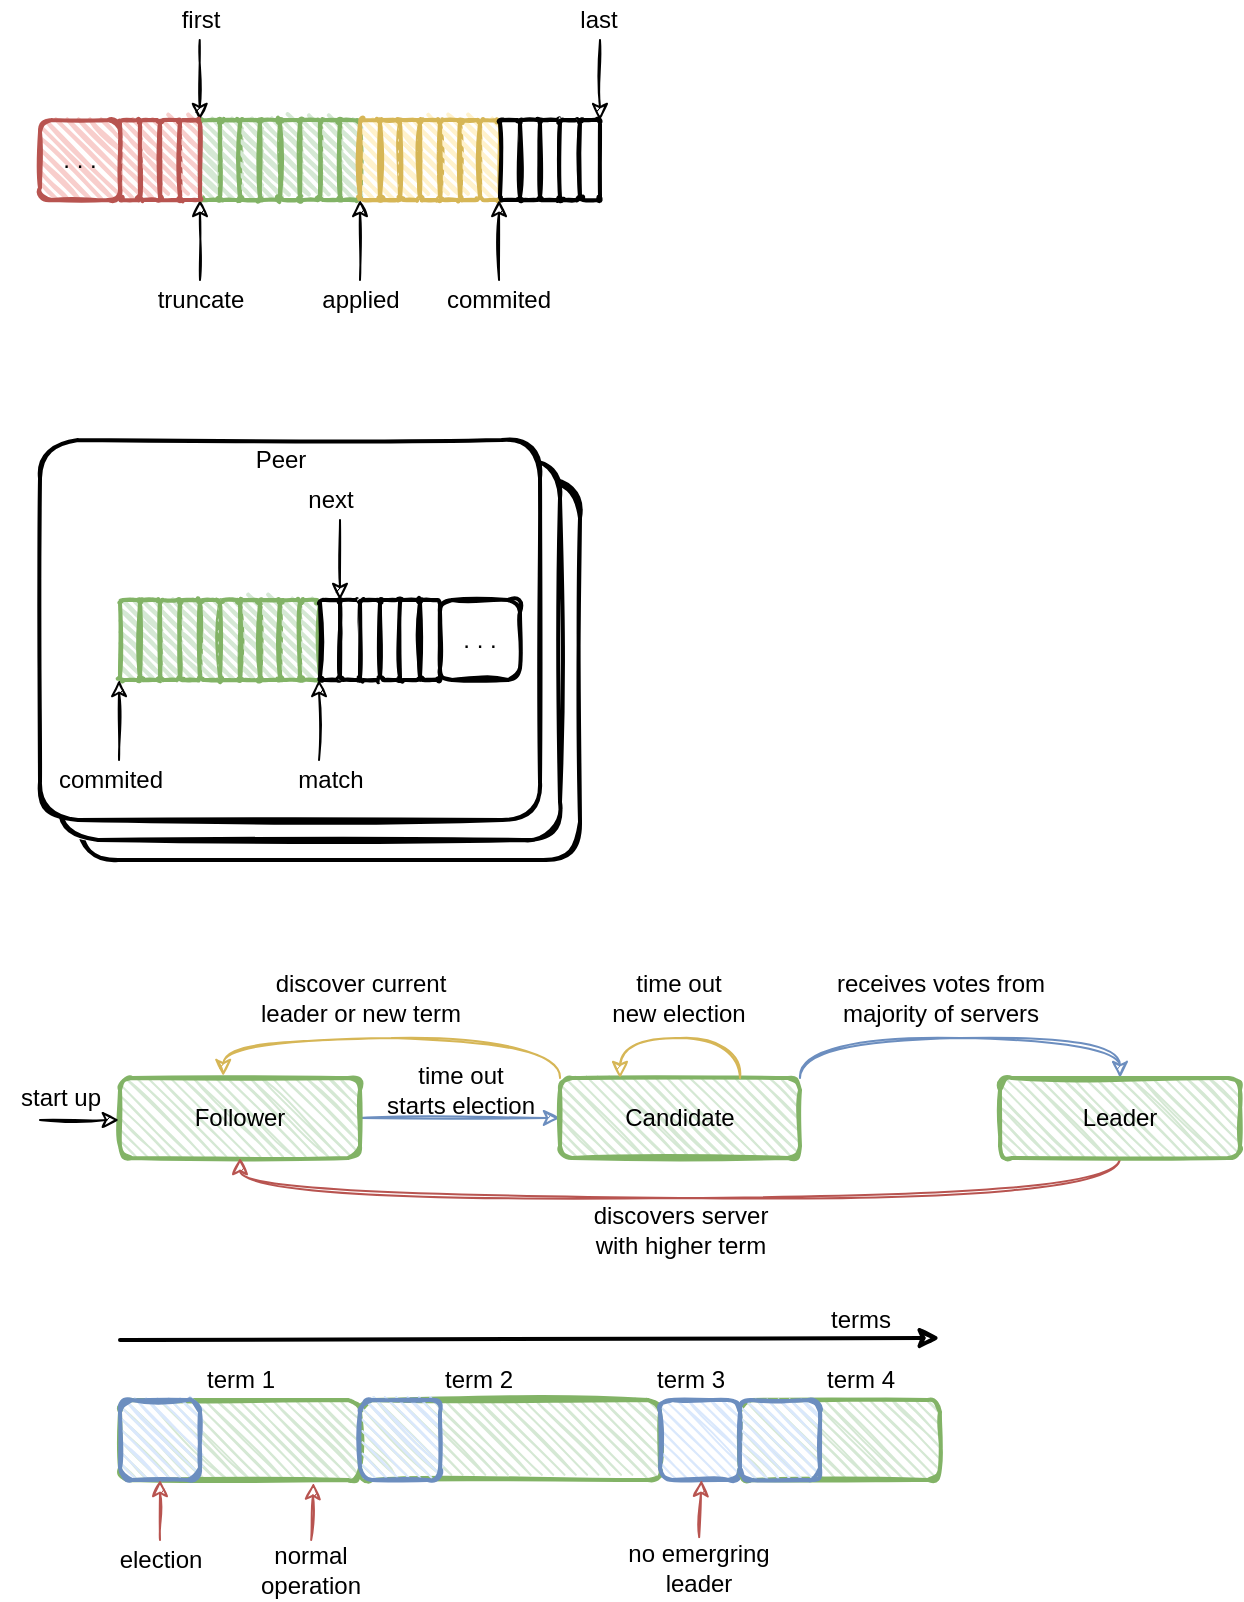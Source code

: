 <mxfile version="15.2.9" type="github">
  <diagram id="-Qpq79jEVsmDyqS9F8ka" name="raft">
    <mxGraphModel dx="813" dy="510" grid="1" gridSize="10" guides="1" tooltips="1" connect="1" arrows="1" fold="1" page="1" pageScale="1" pageWidth="827" pageHeight="1169" math="0" shadow="0">
      <root>
        <mxCell id="0" />
        <mxCell id="1" parent="0" />
        <mxCell id="b-UJ_pfdfNBNcFtkT3sI-119" value="" style="rounded=1;whiteSpace=wrap;html=1;strokeWidth=2;fillWeight=1;hachureGap=4;hachureAngle=45;fillColor=#d5e8d4;sketch=1;fontSize=12;strokeColor=#82b366;" vertex="1" parent="1">
          <mxGeometry x="80" y="720" width="120" height="40" as="geometry" />
        </mxCell>
        <mxCell id="b-UJ_pfdfNBNcFtkT3sI-98" value="" style="rounded=1;whiteSpace=wrap;html=1;strokeWidth=2;fillWeight=2;hachureGap=4;hachureAngle=45;sketch=1;arcSize=10;" vertex="1" parent="1">
          <mxGeometry x="60" y="260" width="250" height="190" as="geometry" />
        </mxCell>
        <mxCell id="b-UJ_pfdfNBNcFtkT3sI-97" value="" style="rounded=1;whiteSpace=wrap;html=1;strokeWidth=2;fillWeight=2;hachureGap=4;hachureAngle=45;sketch=1;arcSize=10;" vertex="1" parent="1">
          <mxGeometry x="50" y="250" width="250" height="190" as="geometry" />
        </mxCell>
        <mxCell id="b-UJ_pfdfNBNcFtkT3sI-95" value="" style="rounded=1;whiteSpace=wrap;html=1;strokeWidth=2;fillWeight=2;hachureGap=4;hachureAngle=45;sketch=1;arcSize=10;" vertex="1" parent="1">
          <mxGeometry x="40" y="240" width="250" height="190" as="geometry" />
        </mxCell>
        <mxCell id="b-UJ_pfdfNBNcFtkT3sI-1" value="" style="rounded=1;whiteSpace=wrap;html=1;strokeWidth=2;fillWeight=2;hachureGap=4;hachureAngle=45;sketch=1;fillColor=#d5e8d4;strokeColor=#82b366;" vertex="1" parent="1">
          <mxGeometry x="120" y="80" width="10" height="40" as="geometry" />
        </mxCell>
        <mxCell id="b-UJ_pfdfNBNcFtkT3sI-2" value="" style="rounded=1;whiteSpace=wrap;html=1;strokeWidth=2;fillWeight=2;hachureGap=4;hachureAngle=45;sketch=1;fillColor=#d5e8d4;strokeColor=#82b366;" vertex="1" parent="1">
          <mxGeometry x="130" y="80" width="10" height="40" as="geometry" />
        </mxCell>
        <mxCell id="b-UJ_pfdfNBNcFtkT3sI-3" value="" style="rounded=1;whiteSpace=wrap;html=1;strokeWidth=2;fillWeight=2;hachureGap=4;hachureAngle=45;sketch=1;fillColor=#d5e8d4;strokeColor=#82b366;" vertex="1" parent="1">
          <mxGeometry x="140" y="80" width="10" height="40" as="geometry" />
        </mxCell>
        <mxCell id="b-UJ_pfdfNBNcFtkT3sI-4" value="" style="rounded=1;whiteSpace=wrap;html=1;strokeWidth=2;fillWeight=2;hachureGap=4;hachureAngle=45;sketch=1;fillColor=#d5e8d4;strokeColor=#82b366;" vertex="1" parent="1">
          <mxGeometry x="150" y="80" width="10" height="40" as="geometry" />
        </mxCell>
        <mxCell id="b-UJ_pfdfNBNcFtkT3sI-5" value="" style="rounded=1;whiteSpace=wrap;html=1;strokeWidth=2;fillWeight=2;hachureGap=4;hachureAngle=45;sketch=1;fillColor=#d5e8d4;strokeColor=#82b366;" vertex="1" parent="1">
          <mxGeometry x="160" y="80" width="10" height="40" as="geometry" />
        </mxCell>
        <mxCell id="b-UJ_pfdfNBNcFtkT3sI-6" value="" style="rounded=1;whiteSpace=wrap;html=1;strokeWidth=2;fillWeight=2;hachureGap=4;hachureAngle=45;sketch=1;fillColor=#d5e8d4;strokeColor=#82b366;" vertex="1" parent="1">
          <mxGeometry x="170" y="80" width="10" height="40" as="geometry" />
        </mxCell>
        <mxCell id="b-UJ_pfdfNBNcFtkT3sI-7" value="" style="rounded=1;whiteSpace=wrap;html=1;strokeWidth=2;fillWeight=2;hachureGap=4;hachureAngle=45;sketch=1;fillColor=#d5e8d4;strokeColor=#82b366;" vertex="1" parent="1">
          <mxGeometry x="180" y="80" width="10" height="40" as="geometry" />
        </mxCell>
        <mxCell id="b-UJ_pfdfNBNcFtkT3sI-8" value="" style="rounded=1;whiteSpace=wrap;html=1;strokeWidth=2;fillWeight=2;hachureGap=4;hachureAngle=45;sketch=1;fillColor=#d5e8d4;strokeColor=#82b366;" vertex="1" parent="1">
          <mxGeometry x="190" y="80" width="10" height="40" as="geometry" />
        </mxCell>
        <mxCell id="b-UJ_pfdfNBNcFtkT3sI-9" value="" style="rounded=1;whiteSpace=wrap;html=1;strokeWidth=2;fillWeight=2;hachureGap=4;hachureAngle=45;sketch=1;fillColor=#fff2cc;strokeColor=#d6b656;" vertex="1" parent="1">
          <mxGeometry x="200" y="80" width="10" height="40" as="geometry" />
        </mxCell>
        <mxCell id="b-UJ_pfdfNBNcFtkT3sI-10" value="" style="rounded=1;whiteSpace=wrap;html=1;strokeWidth=2;fillWeight=2;hachureGap=4;hachureAngle=45;sketch=1;fillColor=#fff2cc;strokeColor=#d6b656;" vertex="1" parent="1">
          <mxGeometry x="210" y="80" width="10" height="40" as="geometry" />
        </mxCell>
        <mxCell id="b-UJ_pfdfNBNcFtkT3sI-11" value="" style="rounded=1;whiteSpace=wrap;html=1;strokeWidth=2;fillWeight=2;hachureGap=4;hachureAngle=45;sketch=1;fillColor=#fff2cc;strokeColor=#d6b656;" vertex="1" parent="1">
          <mxGeometry x="220" y="80" width="10" height="40" as="geometry" />
        </mxCell>
        <mxCell id="b-UJ_pfdfNBNcFtkT3sI-12" value="" style="rounded=1;whiteSpace=wrap;html=1;strokeWidth=2;fillWeight=2;hachureGap=4;hachureAngle=45;sketch=1;fillColor=#fff2cc;strokeColor=#d6b656;" vertex="1" parent="1">
          <mxGeometry x="230" y="80" width="10" height="40" as="geometry" />
        </mxCell>
        <mxCell id="b-UJ_pfdfNBNcFtkT3sI-13" value="" style="rounded=1;whiteSpace=wrap;html=1;strokeWidth=2;fillWeight=2;hachureGap=4;hachureAngle=45;sketch=1;fillColor=#fff2cc;strokeColor=#d6b656;" vertex="1" parent="1">
          <mxGeometry x="240" y="80" width="10" height="40" as="geometry" />
        </mxCell>
        <mxCell id="b-UJ_pfdfNBNcFtkT3sI-14" value="" style="rounded=1;whiteSpace=wrap;html=1;strokeWidth=2;fillWeight=2;hachureGap=4;hachureAngle=45;sketch=1;fillColor=#fff2cc;strokeColor=#d6b656;" vertex="1" parent="1">
          <mxGeometry x="250" y="80" width="10" height="40" as="geometry" />
        </mxCell>
        <mxCell id="b-UJ_pfdfNBNcFtkT3sI-15" value="" style="rounded=1;whiteSpace=wrap;html=1;strokeWidth=2;fillWeight=2;hachureGap=4;hachureAngle=45;sketch=1;fillColor=#fff2cc;strokeColor=#d6b656;" vertex="1" parent="1">
          <mxGeometry x="260" y="80" width="10" height="40" as="geometry" />
        </mxCell>
        <mxCell id="b-UJ_pfdfNBNcFtkT3sI-16" value="" style="rounded=1;whiteSpace=wrap;html=1;strokeWidth=2;fillWeight=2;hachureGap=4;hachureAngle=45;sketch=1;" vertex="1" parent="1">
          <mxGeometry x="270" y="80" width="10" height="40" as="geometry" />
        </mxCell>
        <mxCell id="b-UJ_pfdfNBNcFtkT3sI-17" value="" style="rounded=1;whiteSpace=wrap;html=1;strokeWidth=2;fillWeight=2;hachureGap=4;hachureAngle=45;sketch=1;" vertex="1" parent="1">
          <mxGeometry x="280" y="80" width="10" height="40" as="geometry" />
        </mxCell>
        <mxCell id="b-UJ_pfdfNBNcFtkT3sI-18" value="" style="rounded=1;whiteSpace=wrap;html=1;strokeWidth=2;fillWeight=2;hachureGap=4;hachureAngle=45;sketch=1;" vertex="1" parent="1">
          <mxGeometry x="290" y="80" width="10" height="40" as="geometry" />
        </mxCell>
        <mxCell id="b-UJ_pfdfNBNcFtkT3sI-19" value="" style="rounded=1;whiteSpace=wrap;html=1;strokeWidth=2;fillWeight=2;hachureGap=4;hachureAngle=45;sketch=1;" vertex="1" parent="1">
          <mxGeometry x="300" y="80" width="10" height="40" as="geometry" />
        </mxCell>
        <mxCell id="b-UJ_pfdfNBNcFtkT3sI-20" value="" style="rounded=1;whiteSpace=wrap;html=1;strokeWidth=2;fillWeight=2;hachureGap=4;hachureAngle=45;sketch=1;" vertex="1" parent="1">
          <mxGeometry x="310" y="80" width="10" height="40" as="geometry" />
        </mxCell>
        <mxCell id="b-UJ_pfdfNBNcFtkT3sI-36" value="" style="endArrow=classic;html=1;sketch=1;" edge="1" parent="1">
          <mxGeometry width="50" height="50" relative="1" as="geometry">
            <mxPoint x="120" y="160" as="sourcePoint" />
            <mxPoint x="120" y="120" as="targetPoint" />
          </mxGeometry>
        </mxCell>
        <mxCell id="b-UJ_pfdfNBNcFtkT3sI-37" value="" style="endArrow=classic;html=1;sketch=1;" edge="1" parent="1">
          <mxGeometry width="50" height="50" relative="1" as="geometry">
            <mxPoint x="200" y="160" as="sourcePoint" />
            <mxPoint x="200" y="120" as="targetPoint" />
          </mxGeometry>
        </mxCell>
        <mxCell id="b-UJ_pfdfNBNcFtkT3sI-38" value="" style="endArrow=classic;html=1;sketch=1;" edge="1" parent="1">
          <mxGeometry width="50" height="50" relative="1" as="geometry">
            <mxPoint x="269.52" y="160" as="sourcePoint" />
            <mxPoint x="269.52" y="120" as="targetPoint" />
          </mxGeometry>
        </mxCell>
        <mxCell id="b-UJ_pfdfNBNcFtkT3sI-39" value="" style="endArrow=none;html=1;sketch=1;endFill=0;startArrow=classic;startFill=1;" edge="1" parent="1">
          <mxGeometry width="50" height="50" relative="1" as="geometry">
            <mxPoint x="320" y="80" as="sourcePoint" />
            <mxPoint x="320" y="40" as="targetPoint" />
          </mxGeometry>
        </mxCell>
        <mxCell id="b-UJ_pfdfNBNcFtkT3sI-40" value="truncate" style="text;html=1;align=center;verticalAlign=middle;resizable=0;points=[];autosize=1;strokeColor=none;fillColor=none;" vertex="1" parent="1">
          <mxGeometry x="90" y="160" width="60" height="20" as="geometry" />
        </mxCell>
        <mxCell id="b-UJ_pfdfNBNcFtkT3sI-41" value="applied" style="text;html=1;align=center;verticalAlign=middle;resizable=0;points=[];autosize=1;strokeColor=none;fillColor=none;" vertex="1" parent="1">
          <mxGeometry x="175" y="160" width="50" height="20" as="geometry" />
        </mxCell>
        <mxCell id="b-UJ_pfdfNBNcFtkT3sI-42" value="commited" style="text;html=1;align=center;verticalAlign=middle;resizable=0;points=[];autosize=1;strokeColor=none;fillColor=none;" vertex="1" parent="1">
          <mxGeometry x="234" y="160" width="70" height="20" as="geometry" />
        </mxCell>
        <mxCell id="b-UJ_pfdfNBNcFtkT3sI-43" value="" style="endArrow=none;html=1;sketch=1;endFill=0;startArrow=classic;startFill=1;" edge="1" parent="1">
          <mxGeometry width="50" height="50" relative="1" as="geometry">
            <mxPoint x="119.86" y="80" as="sourcePoint" />
            <mxPoint x="119.86" y="40" as="targetPoint" />
          </mxGeometry>
        </mxCell>
        <mxCell id="b-UJ_pfdfNBNcFtkT3sI-44" value="first" style="text;html=1;align=center;verticalAlign=middle;resizable=0;points=[];autosize=1;strokeColor=none;fillColor=none;" vertex="1" parent="1">
          <mxGeometry x="105" y="20" width="30" height="20" as="geometry" />
        </mxCell>
        <mxCell id="b-UJ_pfdfNBNcFtkT3sI-45" value="last" style="text;html=1;align=center;verticalAlign=middle;resizable=0;points=[];autosize=1;strokeColor=none;fillColor=none;" vertex="1" parent="1">
          <mxGeometry x="304" y="20" width="30" height="20" as="geometry" />
        </mxCell>
        <mxCell id="b-UJ_pfdfNBNcFtkT3sI-47" value="" style="rounded=1;whiteSpace=wrap;html=1;strokeWidth=2;fillWeight=2;hachureGap=4;hachureAngle=45;sketch=1;fillColor=#f8cecc;strokeColor=#b85450;" vertex="1" parent="1">
          <mxGeometry x="80" y="80" width="10" height="40" as="geometry" />
        </mxCell>
        <mxCell id="b-UJ_pfdfNBNcFtkT3sI-48" value="" style="rounded=1;whiteSpace=wrap;html=1;strokeWidth=2;fillWeight=2;hachureGap=4;hachureAngle=45;sketch=1;fillColor=#f8cecc;strokeColor=#b85450;" vertex="1" parent="1">
          <mxGeometry x="90" y="80" width="10" height="40" as="geometry" />
        </mxCell>
        <mxCell id="b-UJ_pfdfNBNcFtkT3sI-49" value="" style="rounded=1;whiteSpace=wrap;html=1;strokeWidth=2;fillWeight=2;hachureGap=4;hachureAngle=45;sketch=1;fillColor=#f8cecc;strokeColor=#b85450;" vertex="1" parent="1">
          <mxGeometry x="100" y="80" width="10" height="40" as="geometry" />
        </mxCell>
        <mxCell id="b-UJ_pfdfNBNcFtkT3sI-50" value="" style="rounded=1;whiteSpace=wrap;html=1;strokeWidth=2;fillWeight=2;hachureGap=4;hachureAngle=45;sketch=1;fillColor=#f8cecc;strokeColor=#b85450;" vertex="1" parent="1">
          <mxGeometry x="110" y="80" width="10" height="40" as="geometry" />
        </mxCell>
        <mxCell id="b-UJ_pfdfNBNcFtkT3sI-51" value=". . ." style="rounded=1;whiteSpace=wrap;html=1;strokeWidth=2;fillWeight=2;hachureGap=4;hachureAngle=45;sketch=1;fillColor=#f8cecc;strokeColor=#b85450;" vertex="1" parent="1">
          <mxGeometry x="40" y="80" width="40" height="40" as="geometry" />
        </mxCell>
        <mxCell id="b-UJ_pfdfNBNcFtkT3sI-52" value="" style="rounded=1;whiteSpace=wrap;html=1;strokeWidth=2;fillWeight=2;hachureGap=4;hachureAngle=45;sketch=1;fillColor=#d5e8d4;strokeColor=#82b366;" vertex="1" parent="1">
          <mxGeometry x="80" y="320" width="10" height="40" as="geometry" />
        </mxCell>
        <mxCell id="b-UJ_pfdfNBNcFtkT3sI-53" value="" style="rounded=1;whiteSpace=wrap;html=1;strokeWidth=2;fillWeight=2;hachureGap=4;hachureAngle=45;sketch=1;fillColor=#d5e8d4;strokeColor=#82b366;" vertex="1" parent="1">
          <mxGeometry x="90" y="320" width="10" height="40" as="geometry" />
        </mxCell>
        <mxCell id="b-UJ_pfdfNBNcFtkT3sI-54" value="" style="rounded=1;whiteSpace=wrap;html=1;strokeWidth=2;fillWeight=2;hachureGap=4;hachureAngle=45;sketch=1;fillColor=#d5e8d4;strokeColor=#82b366;" vertex="1" parent="1">
          <mxGeometry x="100" y="320" width="10" height="40" as="geometry" />
        </mxCell>
        <mxCell id="b-UJ_pfdfNBNcFtkT3sI-55" value="" style="rounded=1;whiteSpace=wrap;html=1;strokeWidth=2;fillWeight=2;hachureGap=4;hachureAngle=45;sketch=1;fillColor=#d5e8d4;strokeColor=#82b366;" vertex="1" parent="1">
          <mxGeometry x="110" y="320" width="10" height="40" as="geometry" />
        </mxCell>
        <mxCell id="b-UJ_pfdfNBNcFtkT3sI-56" value="" style="rounded=1;whiteSpace=wrap;html=1;strokeWidth=2;fillWeight=2;hachureGap=4;hachureAngle=45;sketch=1;fillColor=#d5e8d4;strokeColor=#82b366;" vertex="1" parent="1">
          <mxGeometry x="120" y="320" width="10" height="40" as="geometry" />
        </mxCell>
        <mxCell id="b-UJ_pfdfNBNcFtkT3sI-57" value="" style="rounded=1;whiteSpace=wrap;html=1;strokeWidth=2;fillWeight=2;hachureGap=4;hachureAngle=45;sketch=1;fillColor=#d5e8d4;strokeColor=#82b366;" vertex="1" parent="1">
          <mxGeometry x="130" y="320" width="10" height="40" as="geometry" />
        </mxCell>
        <mxCell id="b-UJ_pfdfNBNcFtkT3sI-58" value="" style="rounded=1;whiteSpace=wrap;html=1;strokeWidth=2;fillWeight=2;hachureGap=4;hachureAngle=45;sketch=1;fillColor=#d5e8d4;strokeColor=#82b366;" vertex="1" parent="1">
          <mxGeometry x="140" y="320" width="10" height="40" as="geometry" />
        </mxCell>
        <mxCell id="b-UJ_pfdfNBNcFtkT3sI-59" value="" style="rounded=1;whiteSpace=wrap;html=1;strokeWidth=2;fillWeight=2;hachureGap=4;hachureAngle=45;sketch=1;fillColor=#d5e8d4;strokeColor=#82b366;" vertex="1" parent="1">
          <mxGeometry x="150" y="320" width="10" height="40" as="geometry" />
        </mxCell>
        <mxCell id="b-UJ_pfdfNBNcFtkT3sI-60" value="" style="rounded=1;whiteSpace=wrap;html=1;strokeWidth=2;fillWeight=2;hachureGap=4;hachureAngle=45;sketch=1;fillColor=#d5e8d4;strokeColor=#82b366;" vertex="1" parent="1">
          <mxGeometry x="160" y="320" width="10" height="40" as="geometry" />
        </mxCell>
        <mxCell id="b-UJ_pfdfNBNcFtkT3sI-61" value="" style="rounded=1;whiteSpace=wrap;html=1;strokeWidth=2;fillWeight=2;hachureGap=4;hachureAngle=45;sketch=1;fillColor=#d5e8d4;strokeColor=#82b366;" vertex="1" parent="1">
          <mxGeometry x="170" y="320" width="10" height="40" as="geometry" />
        </mxCell>
        <mxCell id="b-UJ_pfdfNBNcFtkT3sI-62" value="" style="rounded=1;whiteSpace=wrap;html=1;strokeWidth=2;fillWeight=2;hachureGap=4;hachureAngle=45;sketch=1;" vertex="1" parent="1">
          <mxGeometry x="180" y="320" width="10" height="40" as="geometry" />
        </mxCell>
        <mxCell id="b-UJ_pfdfNBNcFtkT3sI-63" value="" style="rounded=1;whiteSpace=wrap;html=1;strokeWidth=2;fillWeight=2;hachureGap=4;hachureAngle=45;sketch=1;" vertex="1" parent="1">
          <mxGeometry x="190" y="320" width="10" height="40" as="geometry" />
        </mxCell>
        <mxCell id="b-UJ_pfdfNBNcFtkT3sI-64" value="" style="rounded=1;whiteSpace=wrap;html=1;strokeWidth=2;fillWeight=2;hachureGap=4;hachureAngle=45;sketch=1;" vertex="1" parent="1">
          <mxGeometry x="200" y="320" width="10" height="40" as="geometry" />
        </mxCell>
        <mxCell id="b-UJ_pfdfNBNcFtkT3sI-65" value="" style="rounded=1;whiteSpace=wrap;html=1;strokeWidth=2;fillWeight=2;hachureGap=4;hachureAngle=45;sketch=1;" vertex="1" parent="1">
          <mxGeometry x="210" y="320" width="10" height="40" as="geometry" />
        </mxCell>
        <mxCell id="b-UJ_pfdfNBNcFtkT3sI-66" value="" style="rounded=1;whiteSpace=wrap;html=1;strokeWidth=2;fillWeight=2;hachureGap=4;hachureAngle=45;sketch=1;" vertex="1" parent="1">
          <mxGeometry x="220" y="320" width="10" height="40" as="geometry" />
        </mxCell>
        <mxCell id="b-UJ_pfdfNBNcFtkT3sI-67" value="" style="rounded=1;whiteSpace=wrap;html=1;strokeWidth=2;fillWeight=2;hachureGap=4;hachureAngle=45;sketch=1;" vertex="1" parent="1">
          <mxGeometry x="230" y="320" width="10" height="40" as="geometry" />
        </mxCell>
        <mxCell id="b-UJ_pfdfNBNcFtkT3sI-87" value="" style="endArrow=classic;html=1;sketch=1;" edge="1" parent="1">
          <mxGeometry width="50" height="50" relative="1" as="geometry">
            <mxPoint x="79.52" y="400" as="sourcePoint" />
            <mxPoint x="79.52" y="360" as="targetPoint" />
          </mxGeometry>
        </mxCell>
        <mxCell id="b-UJ_pfdfNBNcFtkT3sI-88" value="commited" style="text;html=1;align=center;verticalAlign=middle;resizable=0;points=[];autosize=1;strokeColor=none;fillColor=none;" vertex="1" parent="1">
          <mxGeometry x="40" y="400" width="70" height="20" as="geometry" />
        </mxCell>
        <mxCell id="b-UJ_pfdfNBNcFtkT3sI-89" value="" style="endArrow=classic;html=1;sketch=1;" edge="1" parent="1">
          <mxGeometry width="50" height="50" relative="1" as="geometry">
            <mxPoint x="179.52" y="400" as="sourcePoint" />
            <mxPoint x="179.52" y="360" as="targetPoint" />
          </mxGeometry>
        </mxCell>
        <mxCell id="b-UJ_pfdfNBNcFtkT3sI-90" value="match" style="text;html=1;align=center;verticalAlign=middle;resizable=0;points=[];autosize=1;strokeColor=none;fillColor=none;" vertex="1" parent="1">
          <mxGeometry x="160" y="400" width="50" height="20" as="geometry" />
        </mxCell>
        <mxCell id="b-UJ_pfdfNBNcFtkT3sI-91" value="" style="endArrow=none;html=1;sketch=1;endFill=0;startArrow=classic;startFill=1;" edge="1" parent="1">
          <mxGeometry width="50" height="50" relative="1" as="geometry">
            <mxPoint x="190.0" y="320" as="sourcePoint" />
            <mxPoint x="190.0" y="280" as="targetPoint" />
          </mxGeometry>
        </mxCell>
        <mxCell id="b-UJ_pfdfNBNcFtkT3sI-92" value="next" style="text;html=1;align=center;verticalAlign=middle;resizable=0;points=[];autosize=1;strokeColor=none;fillColor=none;" vertex="1" parent="1">
          <mxGeometry x="165" y="260" width="40" height="20" as="geometry" />
        </mxCell>
        <mxCell id="b-UJ_pfdfNBNcFtkT3sI-93" value=". . ." style="rounded=1;whiteSpace=wrap;html=1;strokeWidth=2;fillWeight=2;hachureGap=4;hachureAngle=45;sketch=1;" vertex="1" parent="1">
          <mxGeometry x="240" y="320" width="40" height="40" as="geometry" />
        </mxCell>
        <mxCell id="b-UJ_pfdfNBNcFtkT3sI-96" value="Peer" style="text;html=1;align=center;verticalAlign=middle;resizable=0;points=[];autosize=1;strokeColor=none;fillColor=none;" vertex="1" parent="1">
          <mxGeometry x="140" y="240" width="40" height="20" as="geometry" />
        </mxCell>
        <mxCell id="b-UJ_pfdfNBNcFtkT3sI-107" style="rounded=0;sketch=1;orthogonalLoop=1;jettySize=auto;html=1;fontSize=12;startArrow=none;startFill=0;endArrow=classic;endFill=1;exitX=1;exitY=0.5;exitDx=0;exitDy=0;fillColor=#dae8fc;strokeColor=#6c8ebf;entryX=0;entryY=0.5;entryDx=0;entryDy=0;" edge="1" parent="1" source="b-UJ_pfdfNBNcFtkT3sI-102" target="b-UJ_pfdfNBNcFtkT3sI-103">
          <mxGeometry relative="1" as="geometry">
            <mxPoint x="218" y="689" as="sourcePoint" />
            <mxPoint x="280" y="580" as="targetPoint" />
          </mxGeometry>
        </mxCell>
        <mxCell id="b-UJ_pfdfNBNcFtkT3sI-102" value="Follower" style="rounded=1;whiteSpace=wrap;html=1;strokeWidth=2;fillWeight=1;hachureGap=4;hachureAngle=45;fillColor=#d5e8d4;sketch=1;fontSize=12;strokeColor=#82b366;" vertex="1" parent="1">
          <mxGeometry x="80" y="559" width="120" height="40" as="geometry" />
        </mxCell>
        <mxCell id="b-UJ_pfdfNBNcFtkT3sI-109" style="edgeStyle=orthogonalEdgeStyle;curved=1;rounded=0;sketch=1;orthogonalLoop=1;jettySize=auto;html=1;entryX=0.43;entryY=-0.025;entryDx=0;entryDy=0;fontSize=12;startArrow=none;startFill=0;endArrow=classic;endFill=1;exitX=0;exitY=0;exitDx=0;exitDy=0;fillColor=#fff2cc;strokeColor=#d6b656;entryPerimeter=0;" edge="1" parent="1" source="b-UJ_pfdfNBNcFtkT3sI-103" target="b-UJ_pfdfNBNcFtkT3sI-102">
          <mxGeometry relative="1" as="geometry" />
        </mxCell>
        <mxCell id="b-UJ_pfdfNBNcFtkT3sI-113" style="edgeStyle=orthogonalEdgeStyle;curved=1;rounded=0;sketch=1;orthogonalLoop=1;jettySize=auto;html=1;entryX=0.5;entryY=0;entryDx=0;entryDy=0;fontSize=12;startArrow=none;startFill=0;endArrow=classic;endFill=1;exitX=1;exitY=0;exitDx=0;exitDy=0;fillColor=#dae8fc;strokeColor=#6c8ebf;" edge="1" parent="1" source="b-UJ_pfdfNBNcFtkT3sI-103" target="b-UJ_pfdfNBNcFtkT3sI-104">
          <mxGeometry relative="1" as="geometry" />
        </mxCell>
        <mxCell id="b-UJ_pfdfNBNcFtkT3sI-103" value="Candidate" style="rounded=1;whiteSpace=wrap;html=1;strokeWidth=2;fillWeight=1;hachureGap=4;hachureAngle=45;fillColor=#d5e8d4;sketch=1;fontSize=12;strokeColor=#82b366;" vertex="1" parent="1">
          <mxGeometry x="300" y="559" width="120" height="40" as="geometry" />
        </mxCell>
        <mxCell id="b-UJ_pfdfNBNcFtkT3sI-116" style="edgeStyle=orthogonalEdgeStyle;curved=1;rounded=0;sketch=1;orthogonalLoop=1;jettySize=auto;html=1;entryX=0.5;entryY=1;entryDx=0;entryDy=0;fontSize=12;startArrow=none;startFill=0;endArrow=classic;endFill=1;exitX=0.5;exitY=1;exitDx=0;exitDy=0;fillColor=#f8cecc;strokeColor=#b85450;" edge="1" parent="1" source="b-UJ_pfdfNBNcFtkT3sI-104" target="b-UJ_pfdfNBNcFtkT3sI-102">
          <mxGeometry relative="1" as="geometry" />
        </mxCell>
        <mxCell id="b-UJ_pfdfNBNcFtkT3sI-104" value="Leader" style="rounded=1;whiteSpace=wrap;html=1;strokeWidth=2;fillWeight=1;hachureGap=4;hachureAngle=45;fillColor=#d5e8d4;sketch=1;fontSize=12;strokeColor=#82b366;" vertex="1" parent="1">
          <mxGeometry x="520" y="559" width="120" height="40" as="geometry" />
        </mxCell>
        <mxCell id="b-UJ_pfdfNBNcFtkT3sI-105" value="" style="endArrow=classic;html=1;fontSize=12;sketch=1;" edge="1" parent="1">
          <mxGeometry width="50" height="50" relative="1" as="geometry">
            <mxPoint x="40" y="580" as="sourcePoint" />
            <mxPoint x="79.43" y="580" as="targetPoint" />
          </mxGeometry>
        </mxCell>
        <mxCell id="b-UJ_pfdfNBNcFtkT3sI-106" value="start up" style="text;html=1;align=center;verticalAlign=middle;resizable=0;points=[];autosize=1;strokeColor=none;fillColor=none;fontSize=12;" vertex="1" parent="1">
          <mxGeometry x="20" y="559" width="60" height="20" as="geometry" />
        </mxCell>
        <mxCell id="b-UJ_pfdfNBNcFtkT3sI-108" value="time out&lt;br&gt;starts election" style="text;html=1;align=center;verticalAlign=middle;resizable=0;points=[];autosize=1;strokeColor=none;fillColor=none;fontSize=12;" vertex="1" parent="1">
          <mxGeometry x="205" y="550" width="90" height="30" as="geometry" />
        </mxCell>
        <mxCell id="b-UJ_pfdfNBNcFtkT3sI-110" value="discover current&lt;br&gt;leader or new term" style="text;html=1;align=center;verticalAlign=middle;resizable=0;points=[];autosize=1;strokeColor=none;fillColor=none;fontSize=12;" vertex="1" parent="1">
          <mxGeometry x="140" y="504" width="120" height="30" as="geometry" />
        </mxCell>
        <mxCell id="b-UJ_pfdfNBNcFtkT3sI-111" style="rounded=0;sketch=1;orthogonalLoop=1;jettySize=auto;html=1;entryX=0.75;entryY=0;entryDx=0;entryDy=0;fontSize=12;startArrow=classic;startFill=1;endArrow=none;endFill=0;exitX=0.25;exitY=0;exitDx=0;exitDy=0;edgeStyle=orthogonalEdgeStyle;elbow=vertical;curved=1;fillColor=#fff2cc;strokeColor=#d6b656;" edge="1" parent="1" source="b-UJ_pfdfNBNcFtkT3sI-103" target="b-UJ_pfdfNBNcFtkT3sI-103">
          <mxGeometry relative="1" as="geometry">
            <Array as="points">
              <mxPoint x="330" y="539" />
              <mxPoint x="390" y="539" />
            </Array>
          </mxGeometry>
        </mxCell>
        <mxCell id="b-UJ_pfdfNBNcFtkT3sI-112" value="time out&lt;br&gt;new election" style="text;html=1;align=center;verticalAlign=middle;resizable=0;points=[];autosize=1;strokeColor=none;fillColor=none;fontSize=12;" vertex="1" parent="1">
          <mxGeometry x="319" y="504" width="80" height="30" as="geometry" />
        </mxCell>
        <mxCell id="b-UJ_pfdfNBNcFtkT3sI-114" value="receives votes from&lt;br&gt;majority of servers" style="text;html=1;align=center;verticalAlign=middle;resizable=0;points=[];autosize=1;strokeColor=none;fillColor=none;fontSize=12;" vertex="1" parent="1">
          <mxGeometry x="430" y="504" width="120" height="30" as="geometry" />
        </mxCell>
        <mxCell id="b-UJ_pfdfNBNcFtkT3sI-117" value="discovers server&lt;br&gt;with higher term" style="text;html=1;align=center;verticalAlign=middle;resizable=0;points=[];autosize=1;strokeColor=none;fillColor=none;fontSize=12;" vertex="1" parent="1">
          <mxGeometry x="310" y="620" width="100" height="30" as="geometry" />
        </mxCell>
        <mxCell id="b-UJ_pfdfNBNcFtkT3sI-118" value="" style="rounded=1;whiteSpace=wrap;html=1;strokeWidth=2;fillWeight=1;hachureGap=4;hachureAngle=45;fillColor=#dae8fc;sketch=1;fontSize=12;strokeColor=#6c8ebf;" vertex="1" parent="1">
          <mxGeometry x="80" y="720" width="40" height="40" as="geometry" />
        </mxCell>
        <mxCell id="b-UJ_pfdfNBNcFtkT3sI-120" value="term 1" style="text;html=1;align=center;verticalAlign=middle;resizable=0;points=[];autosize=1;strokeColor=none;fillColor=none;fontSize=12;" vertex="1" parent="1">
          <mxGeometry x="115" y="700" width="50" height="20" as="geometry" />
        </mxCell>
        <mxCell id="b-UJ_pfdfNBNcFtkT3sI-122" style="edgeStyle=none;rounded=0;sketch=1;orthogonalLoop=1;jettySize=auto;html=1;entryX=0.5;entryY=1;entryDx=0;entryDy=0;fontSize=12;startArrow=none;startFill=0;endArrow=classic;endFill=1;fillColor=#f8cecc;strokeColor=#b85450;" edge="1" parent="1" source="b-UJ_pfdfNBNcFtkT3sI-121" target="b-UJ_pfdfNBNcFtkT3sI-118">
          <mxGeometry relative="1" as="geometry" />
        </mxCell>
        <mxCell id="b-UJ_pfdfNBNcFtkT3sI-121" value="election" style="text;html=1;align=center;verticalAlign=middle;resizable=0;points=[];autosize=1;strokeColor=none;fillColor=none;fontSize=12;" vertex="1" parent="1">
          <mxGeometry x="70" y="790" width="60" height="20" as="geometry" />
        </mxCell>
        <mxCell id="b-UJ_pfdfNBNcFtkT3sI-124" style="edgeStyle=none;rounded=0;sketch=1;orthogonalLoop=1;jettySize=auto;html=1;entryX=0.806;entryY=1.036;entryDx=0;entryDy=0;entryPerimeter=0;fontSize=12;startArrow=none;startFill=0;endArrow=classic;endFill=1;fillColor=#f8cecc;strokeColor=#b85450;" edge="1" parent="1" source="b-UJ_pfdfNBNcFtkT3sI-123" target="b-UJ_pfdfNBNcFtkT3sI-119">
          <mxGeometry relative="1" as="geometry" />
        </mxCell>
        <mxCell id="b-UJ_pfdfNBNcFtkT3sI-123" value="normal&lt;br&gt;operation" style="text;html=1;align=center;verticalAlign=middle;resizable=0;points=[];autosize=1;strokeColor=none;fillColor=none;fontSize=12;" vertex="1" parent="1">
          <mxGeometry x="140" y="790" width="70" height="30" as="geometry" />
        </mxCell>
        <mxCell id="b-UJ_pfdfNBNcFtkT3sI-125" value="" style="rounded=1;whiteSpace=wrap;html=1;strokeWidth=2;fillWeight=1;hachureGap=4;hachureAngle=45;fillColor=#d5e8d4;sketch=1;fontSize=12;strokeColor=#82b366;" vertex="1" parent="1">
          <mxGeometry x="200" y="720" width="150" height="40" as="geometry" />
        </mxCell>
        <mxCell id="b-UJ_pfdfNBNcFtkT3sI-126" value="" style="rounded=1;whiteSpace=wrap;html=1;strokeWidth=2;fillWeight=1;hachureGap=4;hachureAngle=45;fillColor=#dae8fc;sketch=1;fontSize=12;strokeColor=#6c8ebf;" vertex="1" parent="1">
          <mxGeometry x="200" y="720" width="40" height="40" as="geometry" />
        </mxCell>
        <mxCell id="b-UJ_pfdfNBNcFtkT3sI-127" value="term 2" style="text;html=1;align=center;verticalAlign=middle;resizable=0;points=[];autosize=1;strokeColor=none;fillColor=none;fontSize=12;" vertex="1" parent="1">
          <mxGeometry x="234" y="700" width="50" height="20" as="geometry" />
        </mxCell>
        <mxCell id="b-UJ_pfdfNBNcFtkT3sI-128" value="" style="rounded=1;whiteSpace=wrap;html=1;strokeWidth=2;fillWeight=1;hachureGap=4;hachureAngle=45;fillColor=#dae8fc;sketch=1;fontSize=12;strokeColor=#6c8ebf;" vertex="1" parent="1">
          <mxGeometry x="350" y="720" width="40" height="40" as="geometry" />
        </mxCell>
        <mxCell id="b-UJ_pfdfNBNcFtkT3sI-129" value="" style="rounded=1;whiteSpace=wrap;html=1;strokeWidth=2;fillWeight=1;hachureGap=4;hachureAngle=45;fillColor=#d5e8d4;sketch=1;fontSize=12;strokeColor=#82b366;" vertex="1" parent="1">
          <mxGeometry x="390" y="720" width="100" height="40" as="geometry" />
        </mxCell>
        <mxCell id="b-UJ_pfdfNBNcFtkT3sI-130" value="" style="rounded=1;whiteSpace=wrap;html=1;strokeWidth=2;fillWeight=1;hachureGap=4;hachureAngle=45;fillColor=#dae8fc;sketch=1;fontSize=12;strokeColor=#6c8ebf;" vertex="1" parent="1">
          <mxGeometry x="390" y="720" width="40" height="40" as="geometry" />
        </mxCell>
        <mxCell id="b-UJ_pfdfNBNcFtkT3sI-131" value="term 4" style="text;html=1;align=center;verticalAlign=middle;resizable=0;points=[];autosize=1;strokeColor=none;fillColor=none;fontSize=12;" vertex="1" parent="1">
          <mxGeometry x="425" y="700" width="50" height="20" as="geometry" />
        </mxCell>
        <mxCell id="b-UJ_pfdfNBNcFtkT3sI-132" value="term 3" style="text;html=1;align=center;verticalAlign=middle;resizable=0;points=[];autosize=1;strokeColor=none;fillColor=none;fontSize=12;" vertex="1" parent="1">
          <mxGeometry x="340" y="700" width="50" height="20" as="geometry" />
        </mxCell>
        <mxCell id="b-UJ_pfdfNBNcFtkT3sI-133" style="edgeStyle=none;rounded=0;sketch=1;orthogonalLoop=1;jettySize=auto;html=1;entryX=0.806;entryY=1.036;entryDx=0;entryDy=0;entryPerimeter=0;fontSize=12;startArrow=none;startFill=0;endArrow=classic;endFill=1;fillColor=#f8cecc;strokeColor=#b85450;" edge="1" parent="1" source="b-UJ_pfdfNBNcFtkT3sI-134">
          <mxGeometry relative="1" as="geometry">
            <mxPoint x="370.72" y="760" as="targetPoint" />
          </mxGeometry>
        </mxCell>
        <mxCell id="b-UJ_pfdfNBNcFtkT3sI-134" value="no emergring&lt;br&gt;leader" style="text;html=1;align=center;verticalAlign=middle;resizable=0;points=[];autosize=1;strokeColor=none;fillColor=none;fontSize=12;" vertex="1" parent="1">
          <mxGeometry x="324" y="788.56" width="90" height="30" as="geometry" />
        </mxCell>
        <mxCell id="b-UJ_pfdfNBNcFtkT3sI-135" value="" style="endArrow=classic;html=1;fontSize=12;sketch=1;strokeWidth=2;shadow=0;" edge="1" parent="1">
          <mxGeometry width="50" height="50" relative="1" as="geometry">
            <mxPoint x="80" y="690" as="sourcePoint" />
            <mxPoint x="490" y="689" as="targetPoint" />
          </mxGeometry>
        </mxCell>
        <mxCell id="b-UJ_pfdfNBNcFtkT3sI-136" value="terms" style="text;html=1;align=center;verticalAlign=middle;resizable=0;points=[];autosize=1;strokeColor=none;fillColor=none;fontSize=12;" vertex="1" parent="1">
          <mxGeometry x="425" y="670" width="50" height="20" as="geometry" />
        </mxCell>
      </root>
    </mxGraphModel>
  </diagram>
</mxfile>
